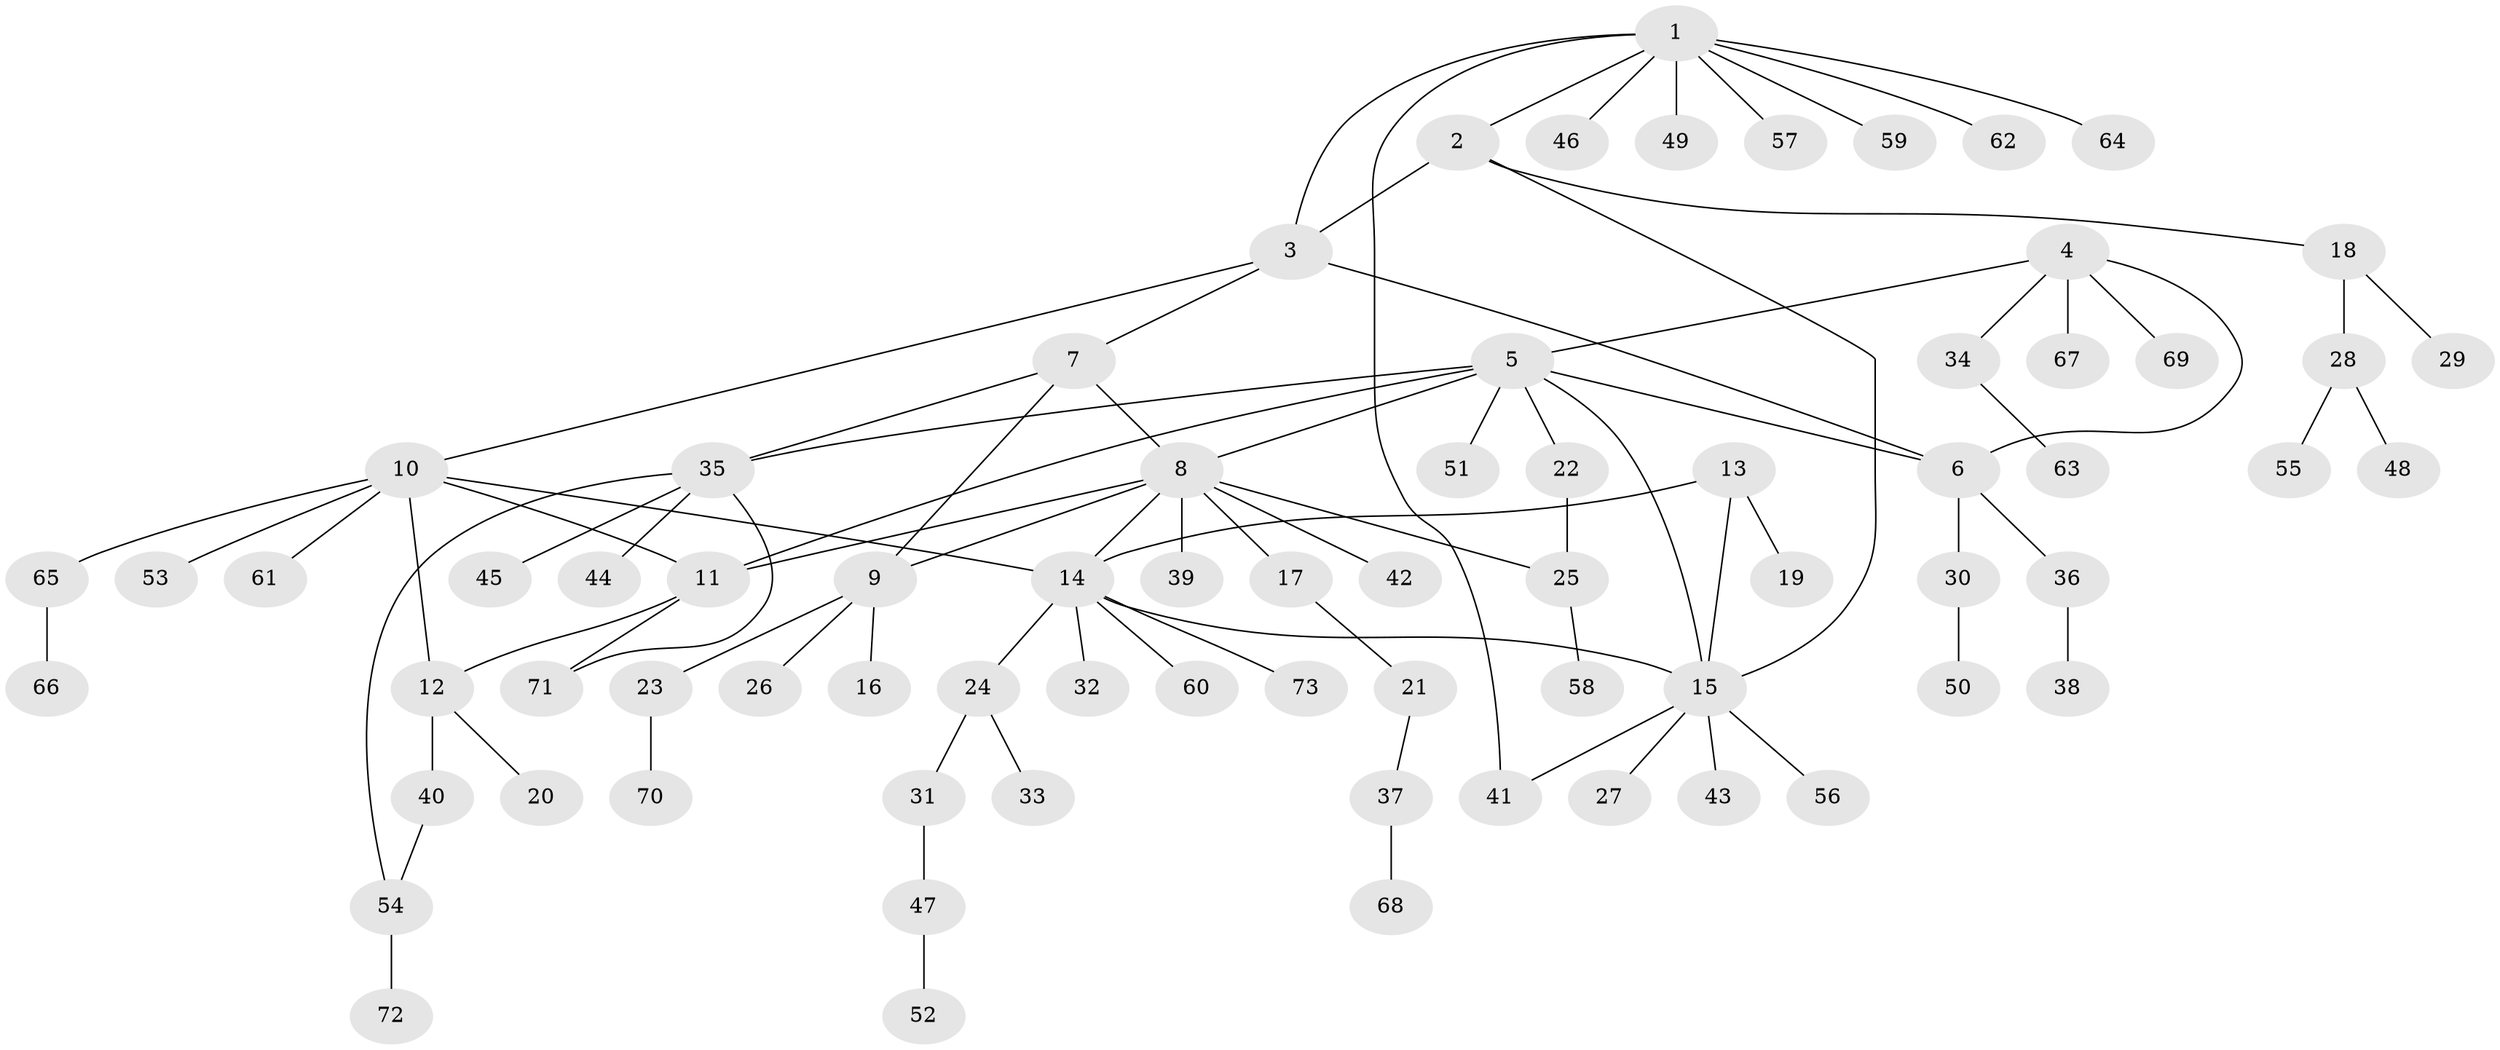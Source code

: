 // coarse degree distribution, {7: 0.045454545454545456, 4: 0.13636363636363635, 5: 0.06818181818181818, 8: 0.022727272727272728, 6: 0.045454545454545456, 3: 0.022727272727272728, 2: 0.25, 1: 0.4090909090909091}
// Generated by graph-tools (version 1.1) at 2025/52/03/04/25 22:52:25]
// undirected, 73 vertices, 88 edges
graph export_dot {
  node [color=gray90,style=filled];
  1;
  2;
  3;
  4;
  5;
  6;
  7;
  8;
  9;
  10;
  11;
  12;
  13;
  14;
  15;
  16;
  17;
  18;
  19;
  20;
  21;
  22;
  23;
  24;
  25;
  26;
  27;
  28;
  29;
  30;
  31;
  32;
  33;
  34;
  35;
  36;
  37;
  38;
  39;
  40;
  41;
  42;
  43;
  44;
  45;
  46;
  47;
  48;
  49;
  50;
  51;
  52;
  53;
  54;
  55;
  56;
  57;
  58;
  59;
  60;
  61;
  62;
  63;
  64;
  65;
  66;
  67;
  68;
  69;
  70;
  71;
  72;
  73;
  1 -- 2;
  1 -- 3;
  1 -- 41;
  1 -- 46;
  1 -- 49;
  1 -- 57;
  1 -- 59;
  1 -- 62;
  1 -- 64;
  2 -- 3;
  2 -- 15;
  2 -- 18;
  3 -- 6;
  3 -- 7;
  3 -- 10;
  4 -- 5;
  4 -- 6;
  4 -- 34;
  4 -- 67;
  4 -- 69;
  5 -- 6;
  5 -- 8;
  5 -- 11;
  5 -- 15;
  5 -- 22;
  5 -- 35;
  5 -- 51;
  6 -- 30;
  6 -- 36;
  7 -- 8;
  7 -- 9;
  7 -- 35;
  8 -- 9;
  8 -- 11;
  8 -- 14;
  8 -- 17;
  8 -- 25;
  8 -- 39;
  8 -- 42;
  9 -- 16;
  9 -- 23;
  9 -- 26;
  10 -- 11;
  10 -- 12;
  10 -- 14;
  10 -- 53;
  10 -- 61;
  10 -- 65;
  11 -- 12;
  11 -- 71;
  12 -- 20;
  12 -- 40;
  13 -- 14;
  13 -- 15;
  13 -- 19;
  14 -- 15;
  14 -- 24;
  14 -- 32;
  14 -- 60;
  14 -- 73;
  15 -- 27;
  15 -- 41;
  15 -- 43;
  15 -- 56;
  17 -- 21;
  18 -- 28;
  18 -- 29;
  21 -- 37;
  22 -- 25;
  23 -- 70;
  24 -- 31;
  24 -- 33;
  25 -- 58;
  28 -- 48;
  28 -- 55;
  30 -- 50;
  31 -- 47;
  34 -- 63;
  35 -- 44;
  35 -- 45;
  35 -- 54;
  35 -- 71;
  36 -- 38;
  37 -- 68;
  40 -- 54;
  47 -- 52;
  54 -- 72;
  65 -- 66;
}
